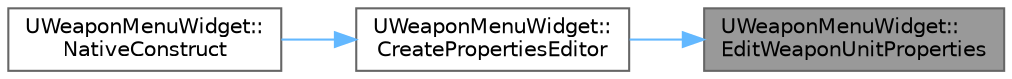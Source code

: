 digraph "UWeaponMenuWidget::EditWeaponUnitProperties"
{
 // LATEX_PDF_SIZE
  bgcolor="transparent";
  edge [fontname=Helvetica,fontsize=10,labelfontname=Helvetica,labelfontsize=10];
  node [fontname=Helvetica,fontsize=10,shape=box,height=0.2,width=0.4];
  rankdir="RL";
  Node1 [id="Node000001",label="UWeaponMenuWidget::\lEditWeaponUnitProperties",height=0.2,width=0.4,color="gray40", fillcolor="grey60", style="filled", fontcolor="black",tooltip=" "];
  Node1 -> Node2 [id="edge1_Node000001_Node000002",dir="back",color="steelblue1",style="solid",tooltip=" "];
  Node2 [id="Node000002",label="UWeaponMenuWidget::\lCreatePropertiesEditor",height=0.2,width=0.4,color="grey40", fillcolor="white", style="filled",URL="$class_u_weapon_menu_widget.html#ac43c61d5ffede7038d3331367f9713a2",tooltip=" "];
  Node2 -> Node3 [id="edge2_Node000002_Node000003",dir="back",color="steelblue1",style="solid",tooltip=" "];
  Node3 [id="Node000003",label="UWeaponMenuWidget::\lNativeConstruct",height=0.2,width=0.4,color="grey40", fillcolor="white", style="filled",URL="$class_u_weapon_menu_widget.html#ad7883d33e4e48f35a42671388e56a8b5",tooltip=" "];
}
